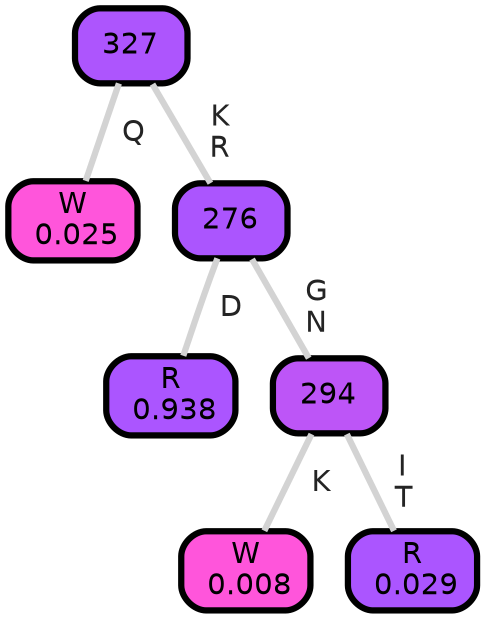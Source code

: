 graph Tree {
node [shape=box, style="filled, rounded",color="black",penwidth="3",fontcolor="black",                 fontname=helvetica] ;
graph [ranksep="0 equally", splines=straight,                 bgcolor=transparent, dpi=200] ;
edge [fontname=helvetica, fontweight=bold,fontcolor=grey14,color=lightgray] ;
0 [label="W
 0.025", fillcolor="#ff55db"] ;
1 [label="327", fillcolor="#ad55fd"] ;
2 [label="R
 0.938", fillcolor="#ab55ff"] ;
3 [label="276", fillcolor="#ab55fe"] ;
4 [label="W
 0.008", fillcolor="#ff55db"] ;
5 [label="294", fillcolor="#bd55f7"] ;
6 [label="R
 0.029", fillcolor="#ab55ff"] ;
1 -- 0 [label=" Q",penwidth=3] ;
1 -- 3 [label=" K\n R",penwidth=3] ;
3 -- 2 [label=" D",penwidth=3] ;
3 -- 5 [label=" G\n N",penwidth=3] ;
5 -- 4 [label=" K",penwidth=3] ;
5 -- 6 [label=" I\n T",penwidth=3] ;
{rank = same;}}
